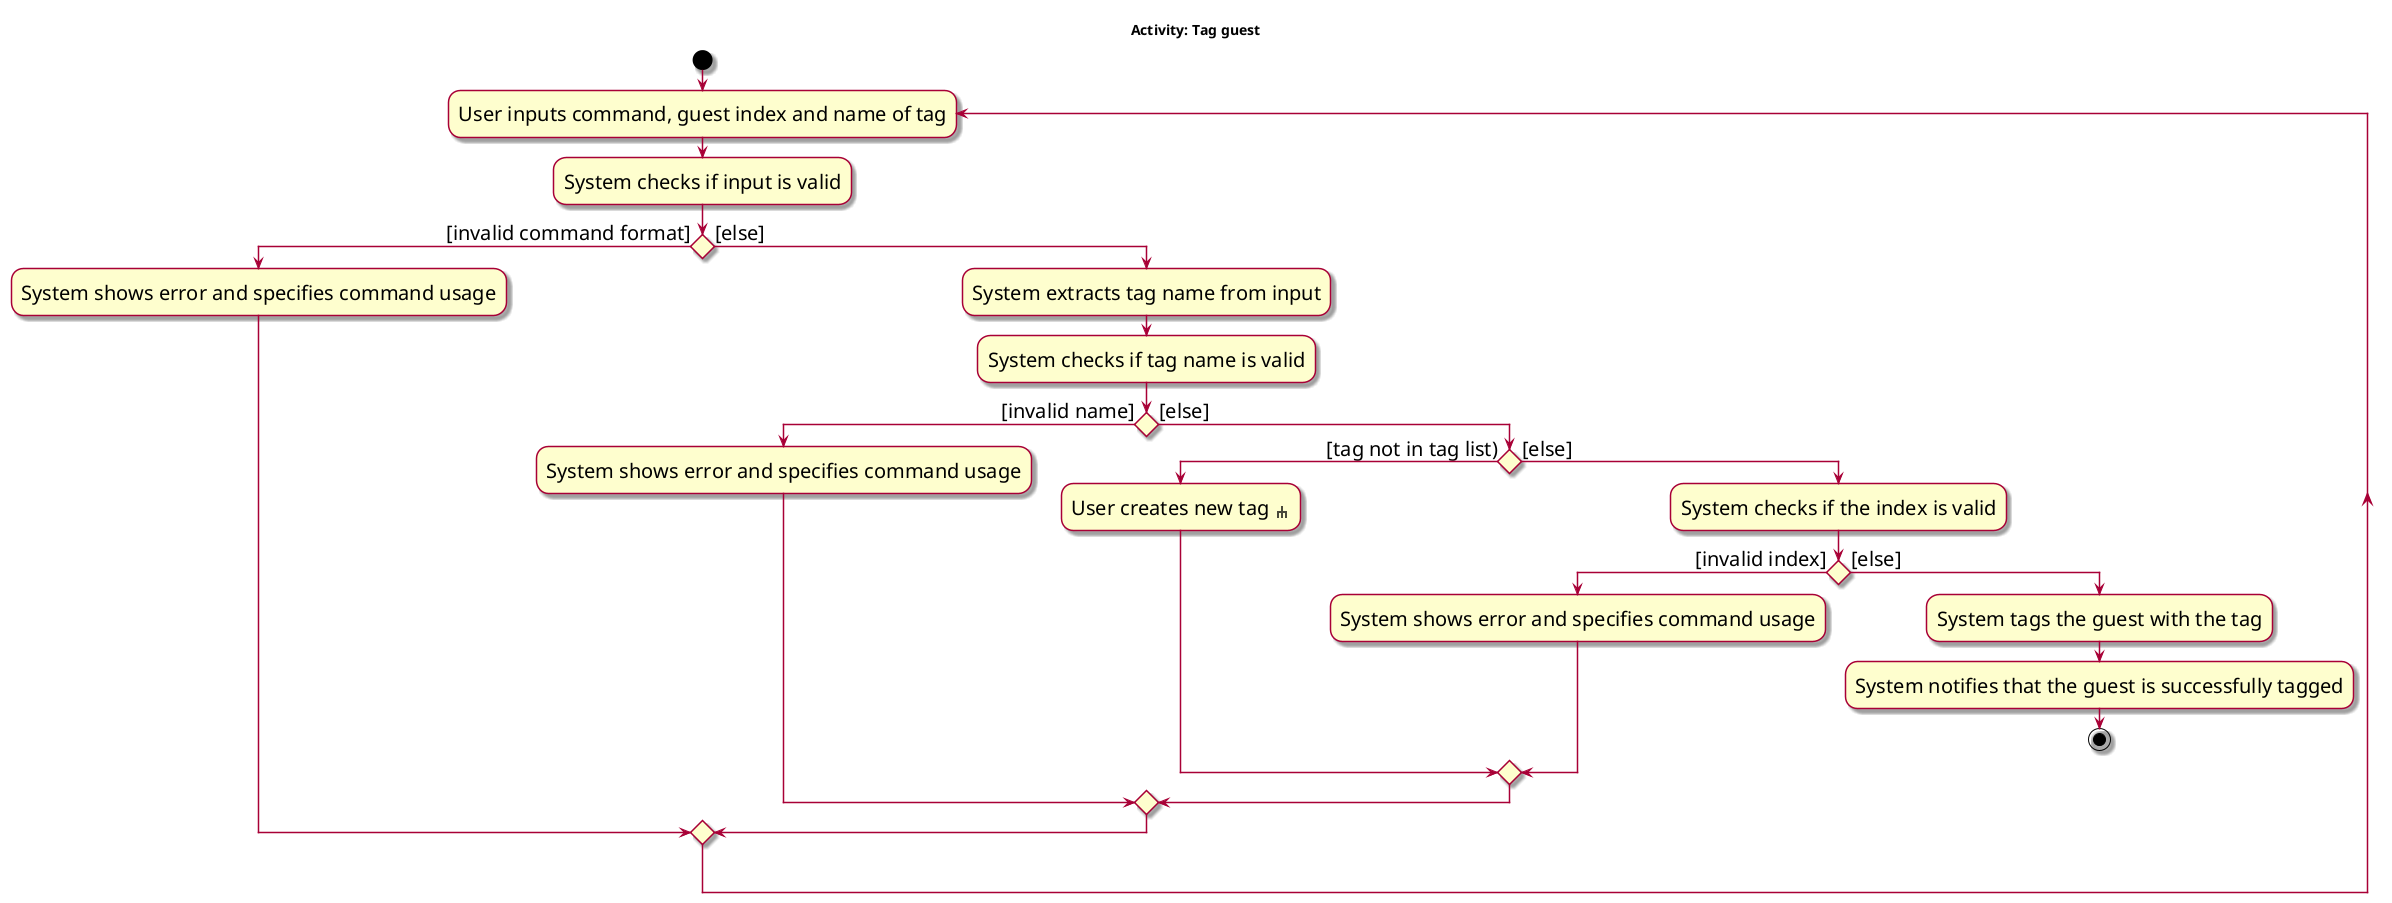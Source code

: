 @startuml
sprite $rake [16x16/8] {
0000000000000000
0000000jj0000000
0000000jj0000000
0005555jj5555000
000jjeejjeejj000
000jj00jj00jj000
000jj00jj00jj000
0000000000000000
}
skin rose
skinparam ActivityFontSize 20
skinparam ArrowFontSize 20
title Activity: Tag guest
start
repeat :User inputs command, guest index and name of tag;
:System checks if input is valid;
if () then ([invalid command format])
    :System shows error and specifies command usage;
else ([else])
    :System extracts tag name from input;
    :System checks if tag name is valid;
    if () then ([invalid name])
        :System shows error and specifies command usage;
    else ([else])
        if () then ([tag not in tag list))
            :User creates new tag <$rake>;
        else ([else])
            :System checks if the index is valid;
            if () then ([invalid index])
                :System shows error and specifies command usage;
            else ([else])
                :System tags the guest with the tag;
                :System notifies that the guest is successfully tagged;
stop
@enduml
